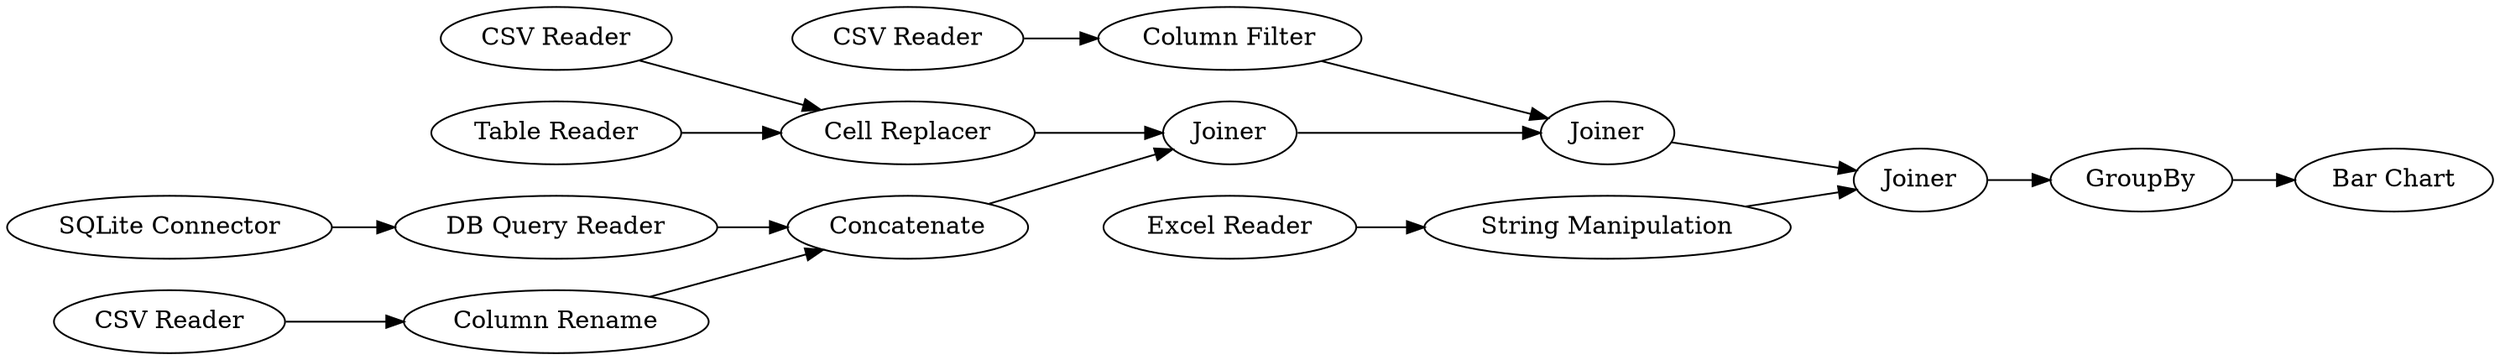 digraph {
	17 -> 15
	15 -> 19
	12 -> 13
	4 -> 3
	13 -> 6
	22 -> 23
	6 -> 19
	7 -> 2
	19 -> 20
	21 -> 20
	8 -> 4
	2 -> 3
	18 -> 21
	20 -> 22
	11 -> 13
	3 -> 6
	13 [label="Cell Replacer"]
	20 [label=Joiner]
	7 [label="CSV Reader"]
	22 [label=GroupBy]
	11 [label="Table Reader"]
	4 [label="DB Query Reader"]
	18 [label="Excel Reader"]
	21 [label="String Manipulation"]
	23 [label="Bar Chart"]
	6 [label=Joiner]
	8 [label="SQLite Connector"]
	15 [label="Column Filter"]
	12 [label="CSV Reader"]
	17 [label="CSV Reader"]
	3 [label=Concatenate]
	2 [label="Column Rename"]
	19 [label=Joiner]
	rankdir=LR
}
